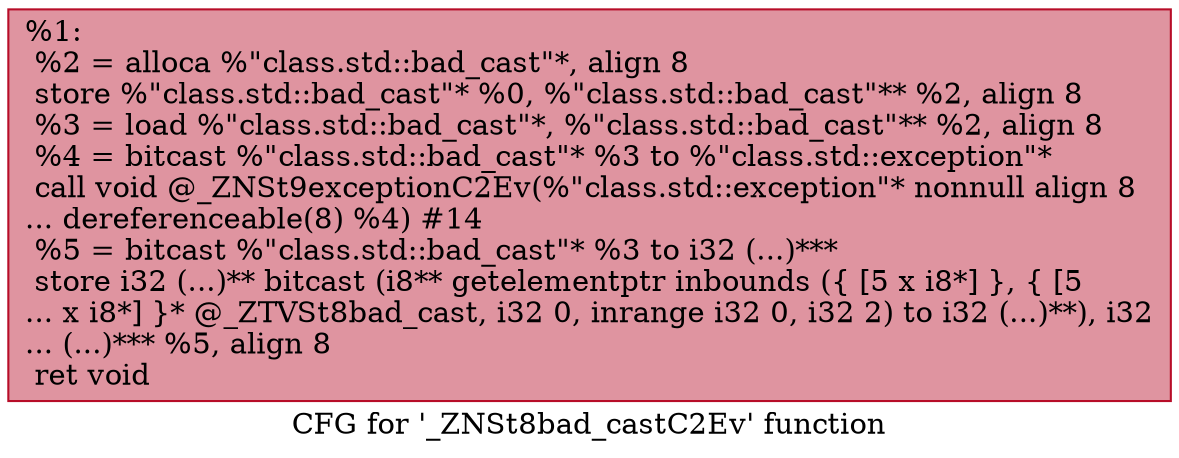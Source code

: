 digraph "CFG for '_ZNSt8bad_castC2Ev' function" {
	label="CFG for '_ZNSt8bad_castC2Ev' function";

	Node0x55aa9bba7200 [shape=record,color="#b70d28ff", style=filled, fillcolor="#b70d2870",label="{%1:\l  %2 = alloca %\"class.std::bad_cast\"*, align 8\l  store %\"class.std::bad_cast\"* %0, %\"class.std::bad_cast\"** %2, align 8\l  %3 = load %\"class.std::bad_cast\"*, %\"class.std::bad_cast\"** %2, align 8\l  %4 = bitcast %\"class.std::bad_cast\"* %3 to %\"class.std::exception\"*\l  call void @_ZNSt9exceptionC2Ev(%\"class.std::exception\"* nonnull align 8\l... dereferenceable(8) %4) #14\l  %5 = bitcast %\"class.std::bad_cast\"* %3 to i32 (...)***\l  store i32 (...)** bitcast (i8** getelementptr inbounds (\{ [5 x i8*] \}, \{ [5\l... x i8*] \}* @_ZTVSt8bad_cast, i32 0, inrange i32 0, i32 2) to i32 (...)**), i32\l... (...)*** %5, align 8\l  ret void\l}"];
}
